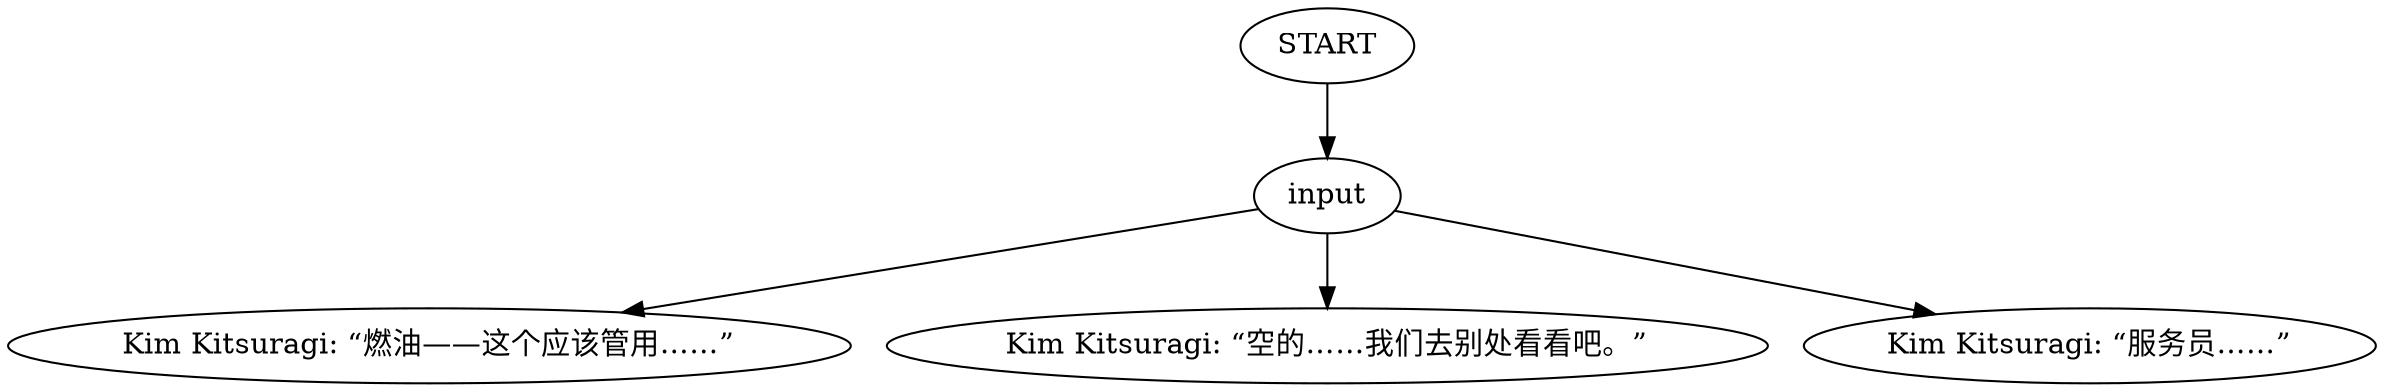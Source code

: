 # SEAFORT / KIM FUEL barks
# Kim reacts to fuel empty if task is on w/ BARK
# ==================================================
digraph G {
	  0 [label="START"];
	  1 [label="input"];
	  2 [label="Kim Kitsuragi: “燃油——这个应该管用……”"];
	  3 [label="Kim Kitsuragi: “空的……我们去别处看看吧。”"];
	  5 [label="Kim Kitsuragi: “服务员……”"];
	  0 -> 1
	  1 -> 2
	  1 -> 3
	  1 -> 5
}

